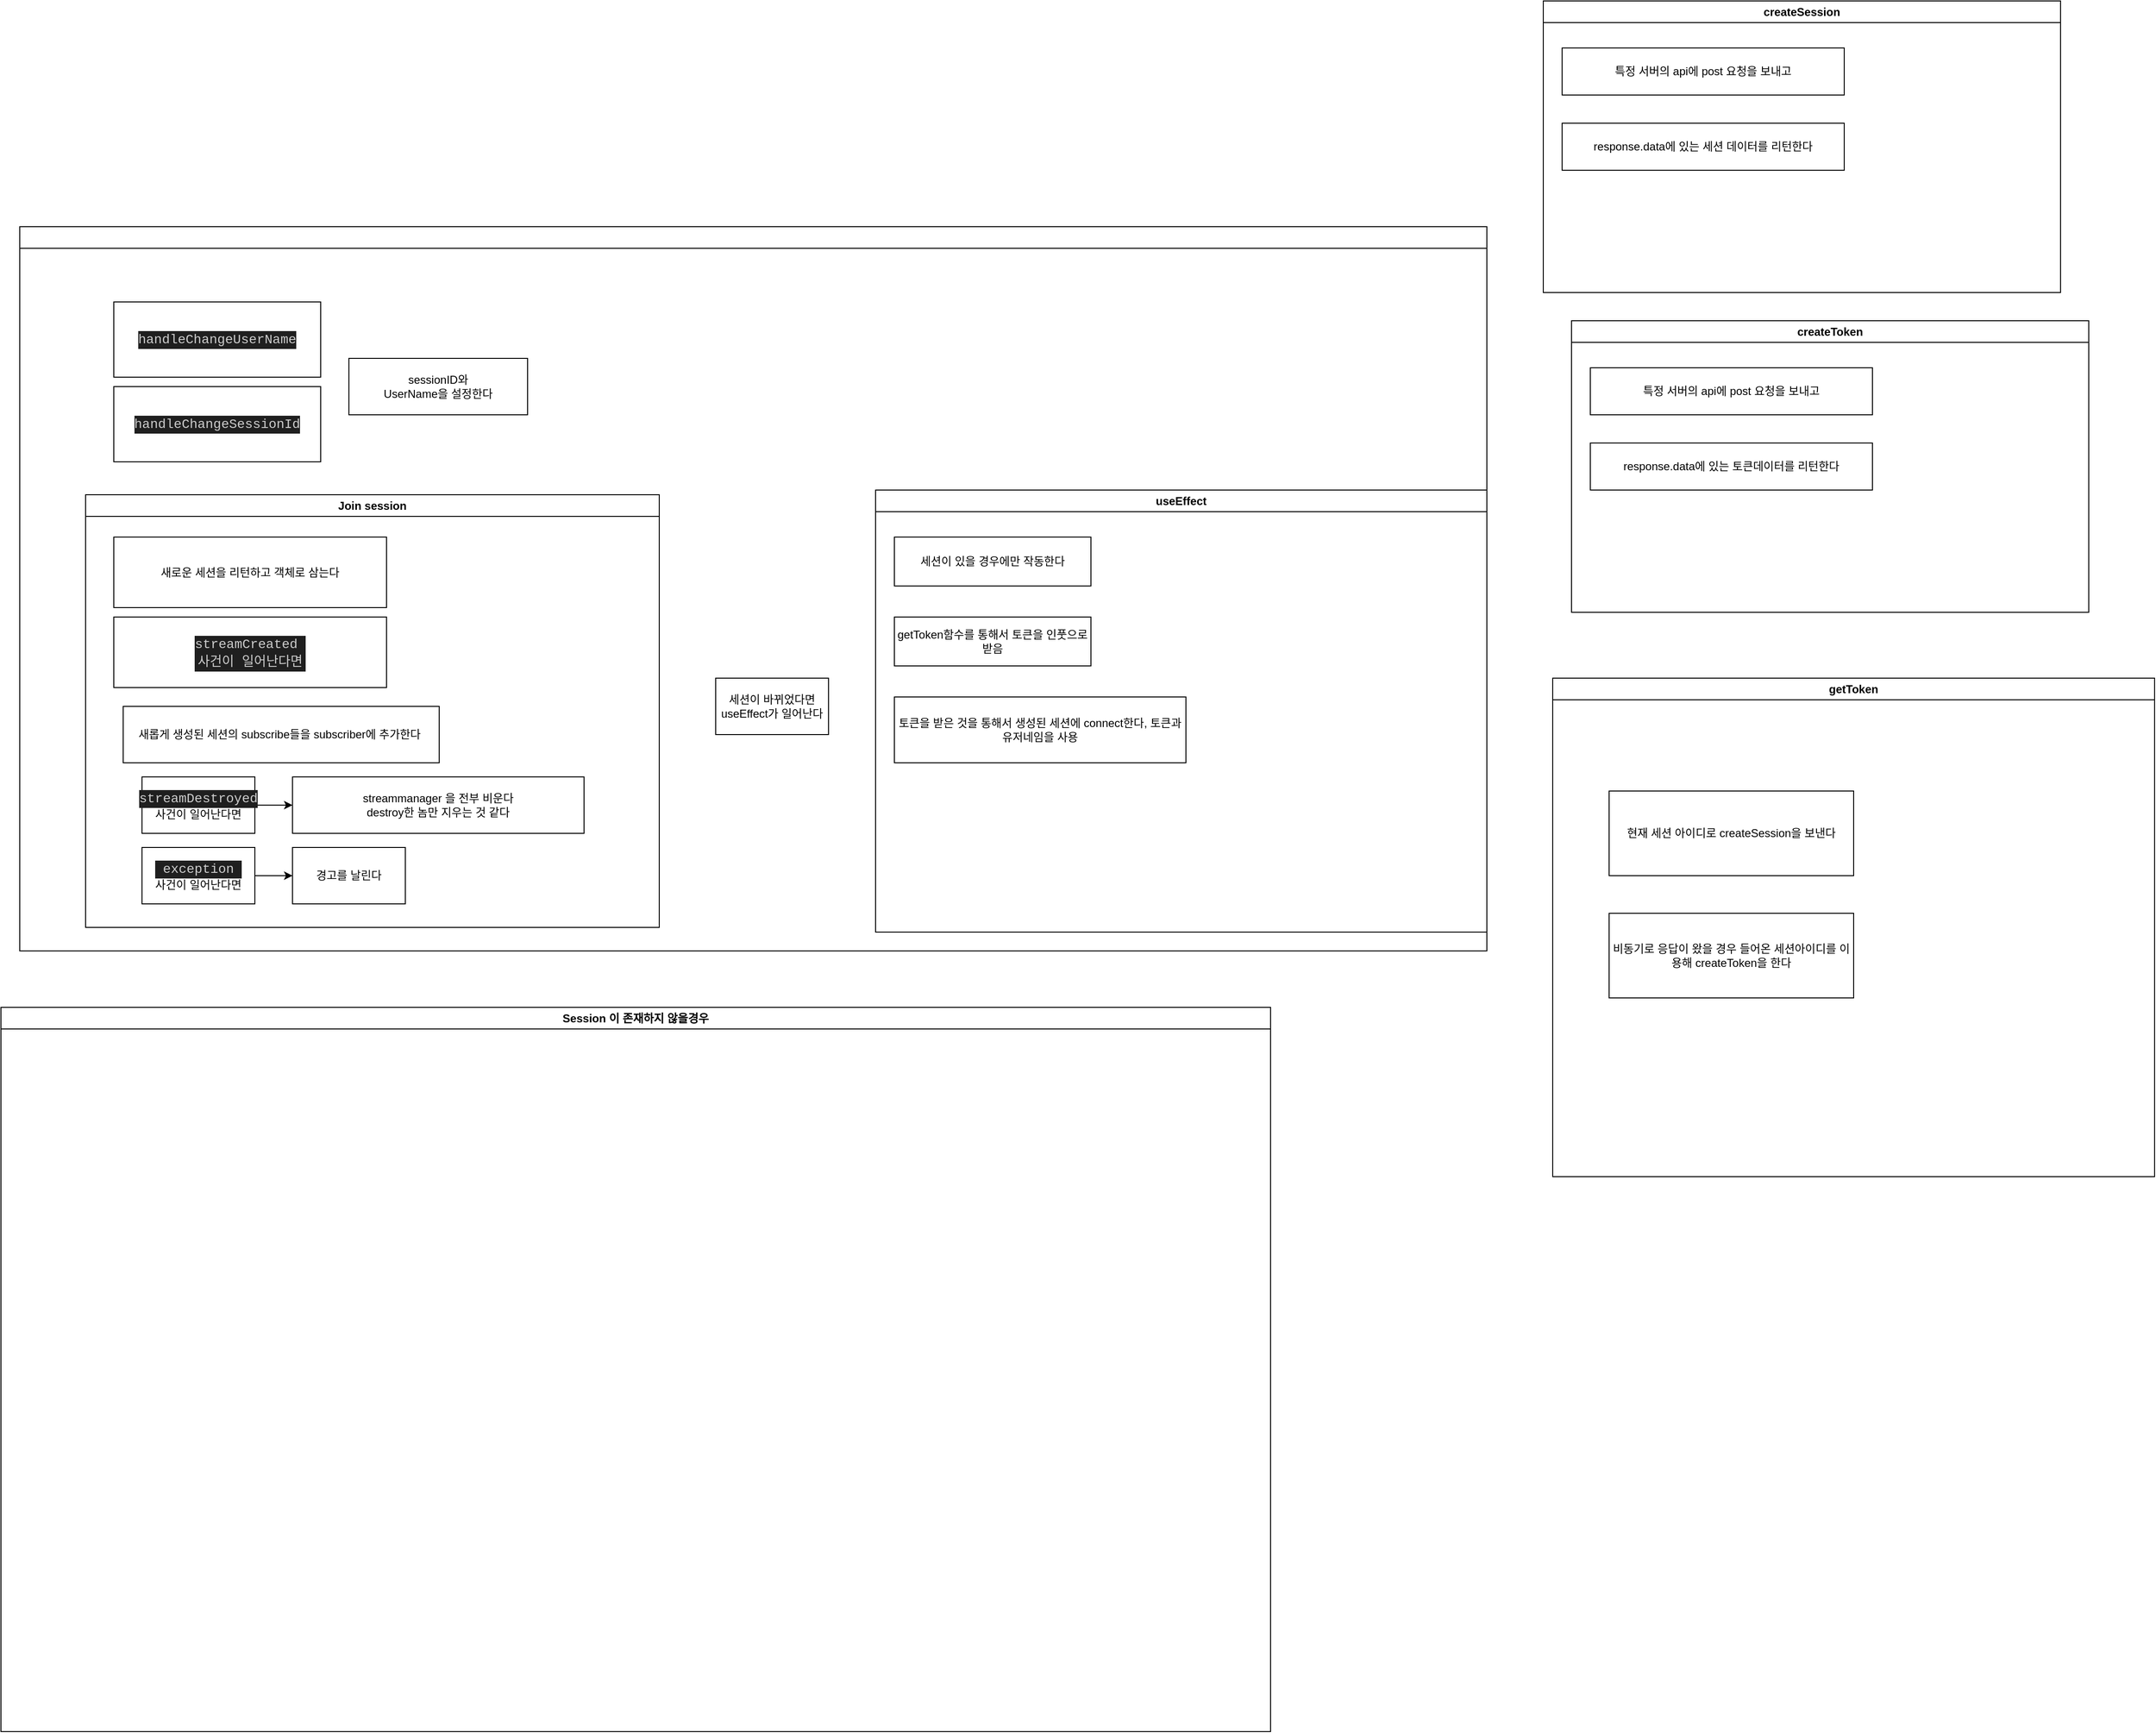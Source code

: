 <mxfile version="22.1.18" type="device">
  <diagram id="C5RBs43oDa-KdzZeNtuy" name="Page-1">
    <mxGraphModel dx="952" dy="2294" grid="1" gridSize="10" guides="1" tooltips="1" connect="1" arrows="1" fold="1" page="1" pageScale="1" pageWidth="827" pageHeight="1169" math="0" shadow="0">
      <root>
        <mxCell id="WIyWlLk6GJQsqaUBKTNV-0" />
        <mxCell id="WIyWlLk6GJQsqaUBKTNV-1" parent="WIyWlLk6GJQsqaUBKTNV-0" />
        <mxCell id="qhaT5shh3t404A9H30t_-0" value="" style="swimlane;whiteSpace=wrap;html=1;" vertex="1" parent="WIyWlLk6GJQsqaUBKTNV-1">
          <mxGeometry x="200" y="70" width="1560" height="770" as="geometry" />
        </mxCell>
        <mxCell id="qhaT5shh3t404A9H30t_-3" value="&lt;div style=&quot;color: rgb(204, 204, 204); background-color: rgb(31, 31, 31); font-family: Consolas, &amp;quot;Courier New&amp;quot;, monospace; font-size: 14px; line-height: 19px;&quot;&gt;handleChangeUserName&lt;/div&gt;" style="rounded=0;whiteSpace=wrap;html=1;" vertex="1" parent="qhaT5shh3t404A9H30t_-0">
          <mxGeometry x="100" y="80" width="220" height="80" as="geometry" />
        </mxCell>
        <mxCell id="qhaT5shh3t404A9H30t_-5" value="&lt;div style=&quot;color: rgb(204, 204, 204); background-color: rgb(31, 31, 31); font-family: Consolas, &amp;quot;Courier New&amp;quot;, monospace; font-size: 14px; line-height: 19px;&quot;&gt;&lt;div style=&quot;line-height: 19px;&quot;&gt;handleChangeSessionId&lt;/div&gt;&lt;/div&gt;" style="rounded=0;whiteSpace=wrap;html=1;" vertex="1" parent="qhaT5shh3t404A9H30t_-0">
          <mxGeometry x="100" y="170" width="220" height="80" as="geometry" />
        </mxCell>
        <mxCell id="qhaT5shh3t404A9H30t_-6" value="sessionID와&lt;br&gt;UserName을 설정한다" style="rounded=0;whiteSpace=wrap;html=1;" vertex="1" parent="qhaT5shh3t404A9H30t_-0">
          <mxGeometry x="350" y="140" width="190" height="60" as="geometry" />
        </mxCell>
        <mxCell id="qhaT5shh3t404A9H30t_-7" value="Join session" style="swimlane;whiteSpace=wrap;html=1;" vertex="1" parent="qhaT5shh3t404A9H30t_-0">
          <mxGeometry x="70" y="285" width="610" height="460" as="geometry" />
        </mxCell>
        <mxCell id="qhaT5shh3t404A9H30t_-8" value="새로운 세션을 리턴하고 객체로 삼는다" style="rounded=0;whiteSpace=wrap;html=1;" vertex="1" parent="qhaT5shh3t404A9H30t_-7">
          <mxGeometry x="30" y="45" width="290" height="75" as="geometry" />
        </mxCell>
        <mxCell id="qhaT5shh3t404A9H30t_-9" value="&lt;div style=&quot;color: rgb(204, 204, 204); background-color: rgb(31, 31, 31); font-family: Consolas, &amp;quot;Courier New&amp;quot;, monospace; font-size: 14px; line-height: 19px;&quot;&gt;streamCreated&amp;nbsp;&lt;br&gt;사건이 일어난다면&lt;/div&gt;" style="rounded=0;whiteSpace=wrap;html=1;" vertex="1" parent="qhaT5shh3t404A9H30t_-7">
          <mxGeometry x="30" y="130" width="290" height="75" as="geometry" />
        </mxCell>
        <mxCell id="qhaT5shh3t404A9H30t_-10" value="새롭게 생성된 세션의 subscribe들을 subscriber에 추가한다&amp;nbsp;" style="rounded=0;whiteSpace=wrap;html=1;" vertex="1" parent="qhaT5shh3t404A9H30t_-7">
          <mxGeometry x="40" y="225" width="336" height="60" as="geometry" />
        </mxCell>
        <mxCell id="qhaT5shh3t404A9H30t_-17" value="" style="edgeStyle=orthogonalEdgeStyle;rounded=0;orthogonalLoop=1;jettySize=auto;html=1;" edge="1" parent="qhaT5shh3t404A9H30t_-7" source="qhaT5shh3t404A9H30t_-12" target="qhaT5shh3t404A9H30t_-15">
          <mxGeometry relative="1" as="geometry" />
        </mxCell>
        <mxCell id="qhaT5shh3t404A9H30t_-12" value="&lt;div style=&quot;color: rgb(204, 204, 204); background-color: rgb(31, 31, 31); font-family: Consolas, &amp;quot;Courier New&amp;quot;, monospace; font-size: 14px; line-height: 19px;&quot;&gt;streamDestroyed&lt;/div&gt;사건이 일어난다면" style="rounded=0;whiteSpace=wrap;html=1;" vertex="1" parent="qhaT5shh3t404A9H30t_-7">
          <mxGeometry x="60" y="300" width="120" height="60" as="geometry" />
        </mxCell>
        <mxCell id="qhaT5shh3t404A9H30t_-18" value="" style="edgeStyle=orthogonalEdgeStyle;rounded=0;orthogonalLoop=1;jettySize=auto;html=1;" edge="1" parent="qhaT5shh3t404A9H30t_-7" source="qhaT5shh3t404A9H30t_-13" target="qhaT5shh3t404A9H30t_-16">
          <mxGeometry relative="1" as="geometry" />
        </mxCell>
        <mxCell id="qhaT5shh3t404A9H30t_-13" value="&lt;div style=&quot;color: rgb(204, 204, 204); background-color: rgb(31, 31, 31); font-family: Consolas, &amp;quot;Courier New&amp;quot;, monospace; font-size: 14px; line-height: 19px;&quot;&gt;exception&lt;/div&gt;사건이 일어난다면" style="rounded=0;whiteSpace=wrap;html=1;" vertex="1" parent="qhaT5shh3t404A9H30t_-7">
          <mxGeometry x="60" y="375" width="120" height="60" as="geometry" />
        </mxCell>
        <mxCell id="qhaT5shh3t404A9H30t_-15" value="streammanager 을 전부 비운다&lt;br&gt;destroy한 놈만 지우는 것 같다" style="rounded=0;whiteSpace=wrap;html=1;" vertex="1" parent="qhaT5shh3t404A9H30t_-7">
          <mxGeometry x="220" y="300" width="310" height="60" as="geometry" />
        </mxCell>
        <mxCell id="qhaT5shh3t404A9H30t_-16" value="경고를 날린다" style="rounded=0;whiteSpace=wrap;html=1;" vertex="1" parent="qhaT5shh3t404A9H30t_-7">
          <mxGeometry x="220" y="375" width="120" height="60" as="geometry" />
        </mxCell>
        <mxCell id="qhaT5shh3t404A9H30t_-14" value="세션이 바뀌었다면 useEffect가 일어난다" style="rounded=0;whiteSpace=wrap;html=1;" vertex="1" parent="qhaT5shh3t404A9H30t_-0">
          <mxGeometry x="740" y="480" width="120" height="60" as="geometry" />
        </mxCell>
        <mxCell id="qhaT5shh3t404A9H30t_-34" value="useEffect" style="swimlane;whiteSpace=wrap;html=1;" vertex="1" parent="qhaT5shh3t404A9H30t_-0">
          <mxGeometry x="910" y="280" width="650" height="470" as="geometry" />
        </mxCell>
        <mxCell id="qhaT5shh3t404A9H30t_-35" value="세션이 있을 경우에만 작동한다" style="rounded=0;whiteSpace=wrap;html=1;" vertex="1" parent="qhaT5shh3t404A9H30t_-34">
          <mxGeometry x="20" y="50" width="209" height="52" as="geometry" />
        </mxCell>
        <mxCell id="qhaT5shh3t404A9H30t_-46" value="getToken함수를 통해서 토큰을 인풋으로 받음" style="rounded=0;whiteSpace=wrap;html=1;" vertex="1" parent="qhaT5shh3t404A9H30t_-34">
          <mxGeometry x="20" y="135" width="209" height="52" as="geometry" />
        </mxCell>
        <mxCell id="qhaT5shh3t404A9H30t_-47" value="토큰을 받은 것을 통해서 생성된 세션에 connect한다, 토큰과 유저네임을 사용" style="rounded=0;whiteSpace=wrap;html=1;" vertex="1" parent="qhaT5shh3t404A9H30t_-34">
          <mxGeometry x="20" y="220" width="310" height="70" as="geometry" />
        </mxCell>
        <mxCell id="qhaT5shh3t404A9H30t_-1" value="Session 이 존재하지 않을경우" style="swimlane;whiteSpace=wrap;html=1;" vertex="1" parent="WIyWlLk6GJQsqaUBKTNV-1">
          <mxGeometry x="180" y="900" width="1350" height="770" as="geometry" />
        </mxCell>
        <mxCell id="qhaT5shh3t404A9H30t_-37" value="getToken" style="swimlane;whiteSpace=wrap;html=1;startSize=23;" vertex="1" parent="WIyWlLk6GJQsqaUBKTNV-1">
          <mxGeometry x="1830" y="550" width="640" height="530" as="geometry" />
        </mxCell>
        <mxCell id="qhaT5shh3t404A9H30t_-38" value="현재 세션 아이디로 createSession을 보낸다" style="rounded=0;whiteSpace=wrap;html=1;" vertex="1" parent="qhaT5shh3t404A9H30t_-37">
          <mxGeometry x="60" y="120" width="260" height="90" as="geometry" />
        </mxCell>
        <mxCell id="qhaT5shh3t404A9H30t_-42" value="비동기로 응답이 왔을 경우 들어온 세션아이디를 이용해 createToken을 한다" style="rounded=0;whiteSpace=wrap;html=1;" vertex="1" parent="qhaT5shh3t404A9H30t_-37">
          <mxGeometry x="60" y="250" width="260" height="90" as="geometry" />
        </mxCell>
        <mxCell id="qhaT5shh3t404A9H30t_-39" value="createSession" style="swimlane;whiteSpace=wrap;html=1;" vertex="1" parent="WIyWlLk6GJQsqaUBKTNV-1">
          <mxGeometry x="1820" y="-170" width="550" height="310" as="geometry" />
        </mxCell>
        <mxCell id="qhaT5shh3t404A9H30t_-40" value="특정 서버의 api에 post 요청을 보내고" style="rounded=0;whiteSpace=wrap;html=1;" vertex="1" parent="qhaT5shh3t404A9H30t_-39">
          <mxGeometry x="20" y="50" width="300" height="50" as="geometry" />
        </mxCell>
        <mxCell id="qhaT5shh3t404A9H30t_-41" value="response.data에 있는 세션 데이터를 리턴한다" style="rounded=0;whiteSpace=wrap;html=1;" vertex="1" parent="qhaT5shh3t404A9H30t_-39">
          <mxGeometry x="20" y="130" width="300" height="50" as="geometry" />
        </mxCell>
        <mxCell id="qhaT5shh3t404A9H30t_-43" value="createToken" style="swimlane;whiteSpace=wrap;html=1;startSize=23;" vertex="1" parent="WIyWlLk6GJQsqaUBKTNV-1">
          <mxGeometry x="1850" y="170" width="550" height="310" as="geometry" />
        </mxCell>
        <mxCell id="qhaT5shh3t404A9H30t_-44" value="특정 서버의 api에 post 요청을 보내고" style="rounded=0;whiteSpace=wrap;html=1;" vertex="1" parent="qhaT5shh3t404A9H30t_-43">
          <mxGeometry x="20" y="50" width="300" height="50" as="geometry" />
        </mxCell>
        <mxCell id="qhaT5shh3t404A9H30t_-45" value="response.data에 있는 토큰데이터를 리턴한다" style="rounded=0;whiteSpace=wrap;html=1;" vertex="1" parent="qhaT5shh3t404A9H30t_-43">
          <mxGeometry x="20" y="130" width="300" height="50" as="geometry" />
        </mxCell>
      </root>
    </mxGraphModel>
  </diagram>
</mxfile>

